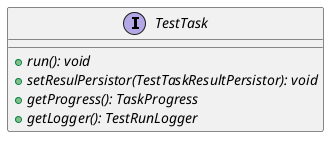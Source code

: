 @startuml

    interface TestTask [[TestTask.html]] {
        {abstract} +run(): void
        {abstract} +setResulPersistor(TestTaskResultPersistor): void
        {abstract} +getProgress(): TaskProgress
        {abstract} +getLogger(): TestRunLogger
    }

@enduml
